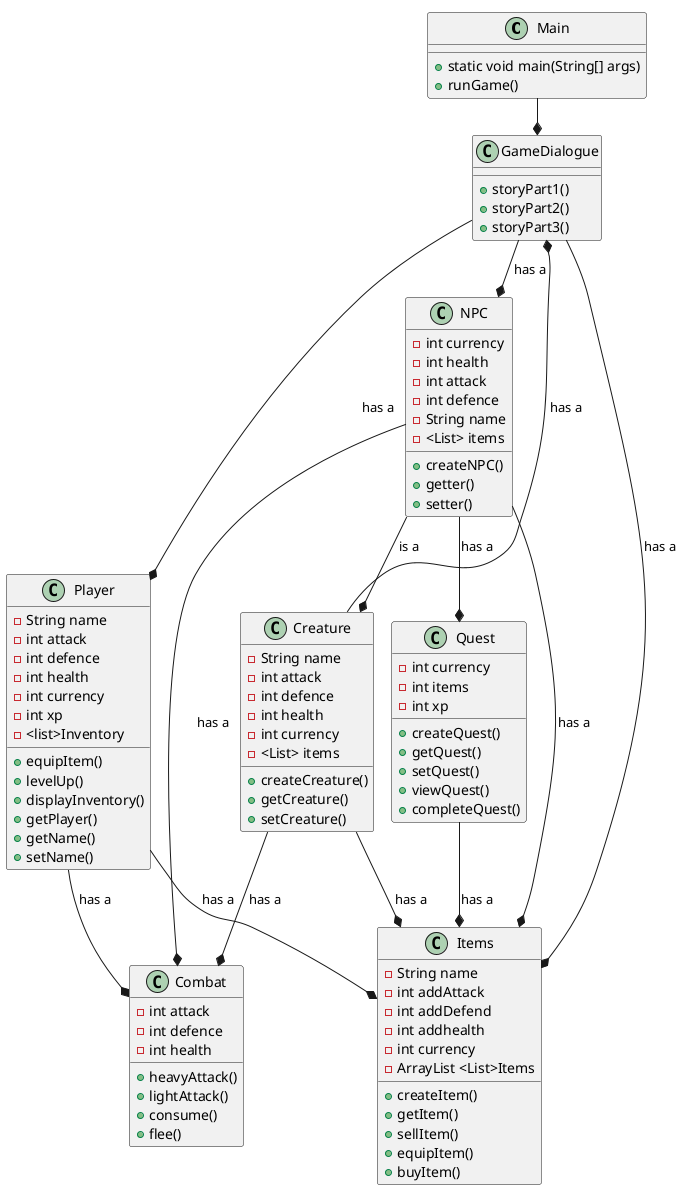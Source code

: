 ¢@startuml

!pragma layout smetana


class Main{
+ static void main(String[] args)
+ runGame()

}


class GameDialogue{
+ storyPart1()
+ storyPart2()
+ storyPart3()
}

class Player{
- String name
- int attack
- int defence
- int health
- int currency
- int xp
- <list>Inventory
+equipItem()
+levelUp()
+displayInventory()
+getPlayer()
+getName()
+setName()
}


class Creature{
- String name
- int attack
- int defence
- int health
- int currency
- <List> items
+ createCreature()
+ getCreature()
+ setCreature()
}


class  NPC{
- int currency
- int health
- int attack
- int defence
- String name
- <List> items
+ createNPC()
+ getter()
+ setter()
}


class  Combat{
- int attack
- int defence
- int health
+ heavyAttack()
+ lightAttack()
+ consume()
+ flee()
}


class  Quest{
- int currency
- int items
- int xp
+ createQuest()
+ getQuest()
+ setQuest()
+ viewQuest()
+ completeQuest()
}


class  Items{
- String name
- int addAttack
- int addDefend
- int addhealth
- int currency
- ArrayList <List>Items
+ createItem()
+ getItem()
+ sellItem()
+ equipItem()
+ buyItem()

}


Main --* GameDialogue
Player --* Items: has a
Creature --* Items: has a
GameDialogue --* Items: has a
Quest --* Items: has a
GameDialogue --* NPC: has a
NPC --* Quest: has a
Player --* Combat: has a
Creature --* Combat: has a
NPC --* Combat: has a
Creature --* GameDialogue: has a
NPC --* Creature: is a
GameDialogue --* Player: has a
NPC --* Items: has a

@enduml


Combat Class;
Attributter:

attack
deffence
health
Metoder:

